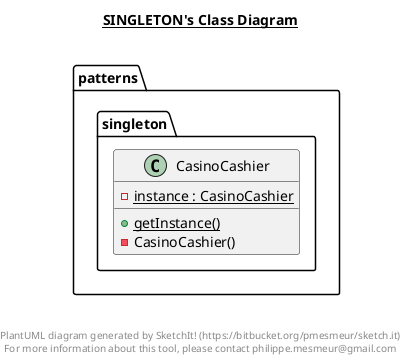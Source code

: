 @startuml

title __SINGLETON's Class Diagram__\n

  namespace patterns.singleton {
    class patterns.singleton.CasinoCashier {
        {static} - instance : CasinoCashier
        {static} + getInstance()
        - CasinoCashier()
    }
  }
  



right footer


PlantUML diagram generated by SketchIt! (https://bitbucket.org/pmesmeur/sketch.it)
For more information about this tool, please contact philippe.mesmeur@gmail.com
endfooter

@enduml
